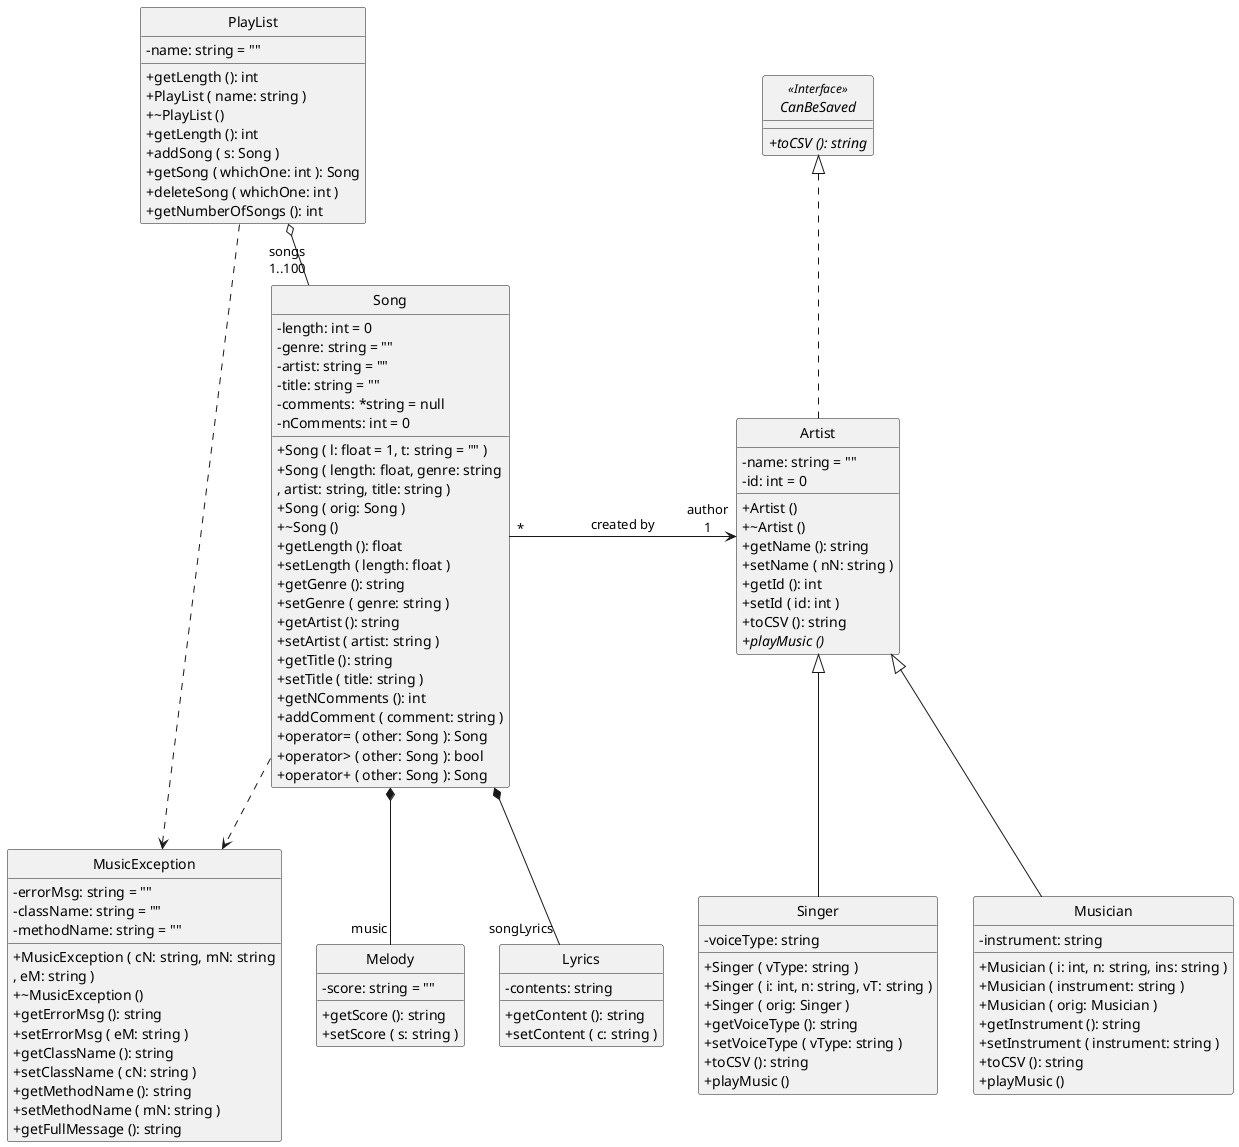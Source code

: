 @startuml
'https://plantuml.com/class-diagram

'forces to apply the UML style strictly
skinparam style strictuml
'changes the symbols leading the attributes and methods
skinparam ClassAttributeIconSize 0

class Song{
   - length: int = 0
   - genre: string = ""
   - artist: string = ""
   - title: string = ""
   - comments: *string = null
   - nComments: int = 0
   + Song ( l: float = 1, t: string = "" )
   + Song ( length: float, genre: string
          , artist: string, title: string )
   + Song ( orig: Song )
   + ~Song ()
   + getLength (): float
   + setLength ( length: float )
   + getGenre (): string
   + setGenre ( genre: string )
   + getArtist (): string
   + setArtist ( artist: string )
   + getTitle (): string
   + setTitle ( title: string )
   + getNComments (): int
   + addComment ( comment: string )
   + operator= ( other: Song ): Song
   + operator> ( other: Song ): bool
   + operator+ ( other: Song ): Song
}

class Artist{
   - name: string = ""
   - id: int = 0
   + Artist ()
   + ~Artist ()
   + getName (): string
   + setName ( nN: string )
   + getId (): int
   + setId ( id: int )
   + toCSV (): string
   {abstract}+ playMusic ()
}

class PlayList{
   - name: string = ""
   + getLength (): int
   + PlayList ( name: string )
   + ~PlayList ()
   + getLength (): int
   + addSong ( s: Song )
   + getSong ( whichOne: int ): Song
   + deleteSong ( whichOne: int )
   + getNumberOfSongs (): int
}

class MusicException{
   - errorMsg: string = ""
   - className: string = ""
   - methodName: string = ""
   + MusicException ( cN: string, mN: string
                    , eM: string )
   + ~MusicException ()
   + getErrorMsg (): string
   + setErrorMsg ( eM: string )
   + getClassName (): string
   + setClassName ( cN: string )
   + getMethodName (): string
   + setMethodName ( mN: string )
   + getFullMessage (): string
}

class Melody {
   - score: string = ""
   + getScore (): string
   + setScore ( s: string )
}

class Lyrics {
   - contents: string
   + getContent (): string
   + setContent ( c: string )
}

class Singer extends Artist {
   - voiceType: string
   + Singer ( vType: string )
   + Singer ( i: int, n: string, vT: string )
   + Singer ( orig: Singer )
   + getVoiceType (): string
   + setVoiceType ( vType: string )
   + toCSV (): string
   + playMusic ()
}

class Musician extends Artist {
   - instrument: string
   + Musician ( i: int, n: string, ins: string )
   + Musician ( instrument: string )
   + Musician ( orig: Musician )
   + getInstrument (): string
   + setInstrument ( instrument: string )
   + toCSV (): string
   + playMusic ()
}

interface CanBeSaved <<Interface>> {
   {abstract} + toCSV (): string
}

PlayList o-- "songs\n1..100" Song
Song "*" -right-> "author\n1" Artist: created by
Song ..> MusicException
PlayList ..> MusicException
Song *-- "music" Melody
Song *-- "songLyrics" Lyrics
CanBeSaved <|.. Artist

@enduml